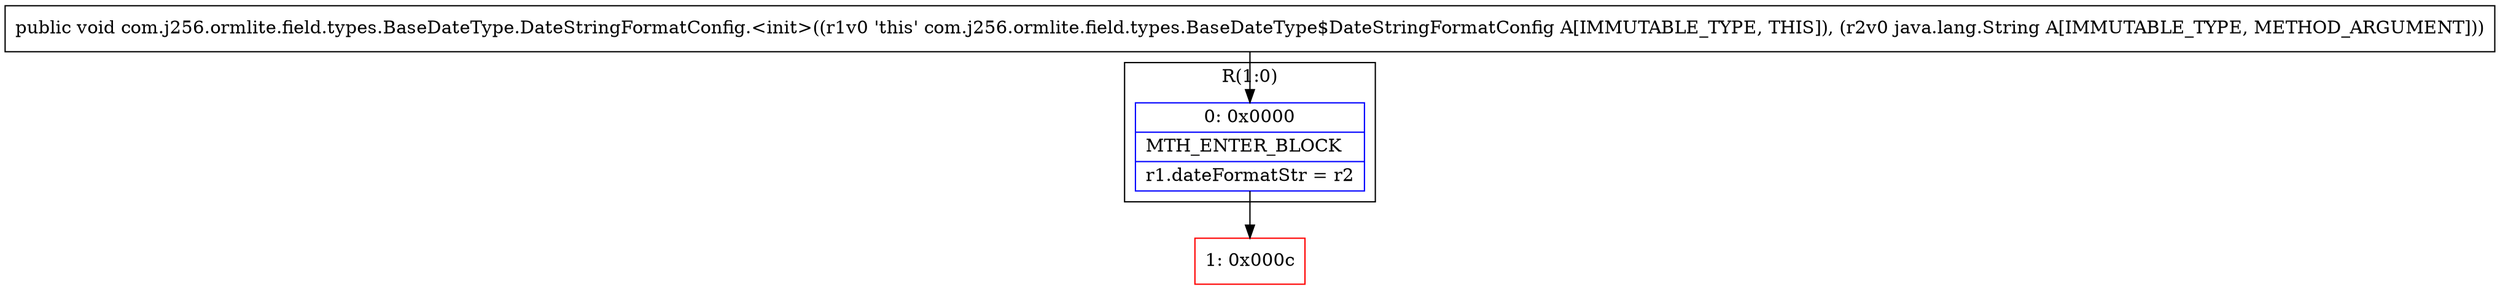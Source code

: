digraph "CFG forcom.j256.ormlite.field.types.BaseDateType.DateStringFormatConfig.\<init\>(Ljava\/lang\/String;)V" {
subgraph cluster_Region_2005461165 {
label = "R(1:0)";
node [shape=record,color=blue];
Node_0 [shape=record,label="{0\:\ 0x0000|MTH_ENTER_BLOCK\l|r1.dateFormatStr = r2\l}"];
}
Node_1 [shape=record,color=red,label="{1\:\ 0x000c}"];
MethodNode[shape=record,label="{public void com.j256.ormlite.field.types.BaseDateType.DateStringFormatConfig.\<init\>((r1v0 'this' com.j256.ormlite.field.types.BaseDateType$DateStringFormatConfig A[IMMUTABLE_TYPE, THIS]), (r2v0 java.lang.String A[IMMUTABLE_TYPE, METHOD_ARGUMENT])) }"];
MethodNode -> Node_0;
Node_0 -> Node_1;
}

